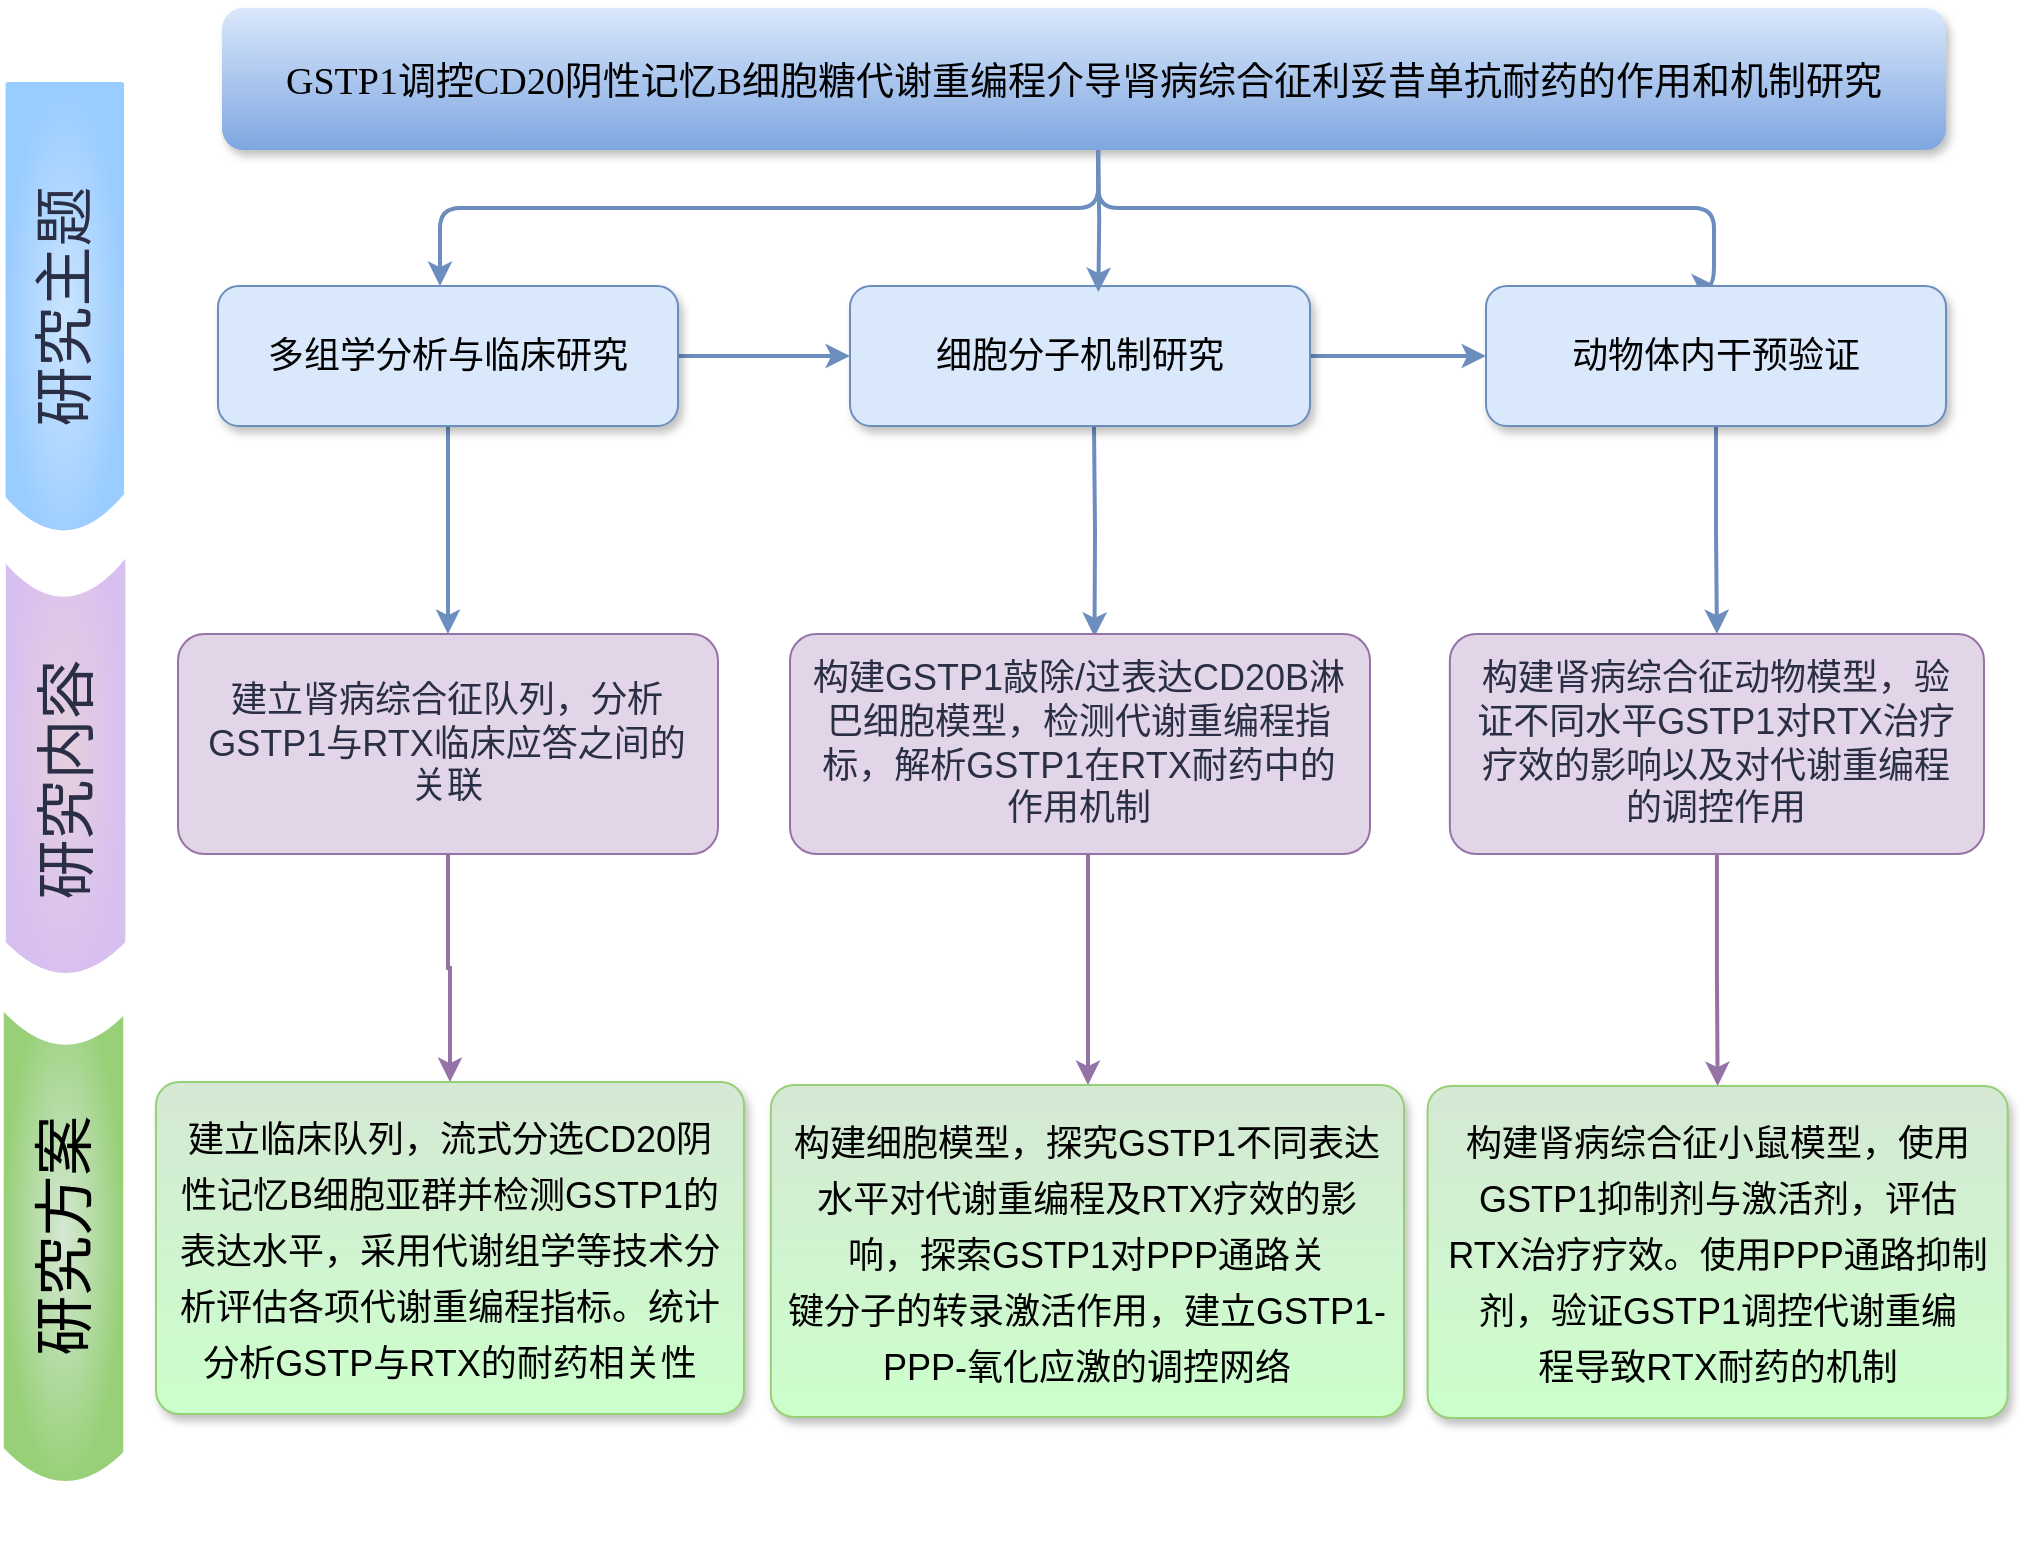 <mxfile version="28.0.4">
  <diagram name="Page-1" id="svj01RIcCxmg7rdHXN18">
    <mxGraphModel dx="1876" dy="2076" grid="1" gridSize="10" guides="1" tooltips="1" connect="1" arrows="1" fold="1" page="1" pageScale="1" pageWidth="1100" pageHeight="850" math="0" shadow="0">
      <root>
        <mxCell id="0" />
        <mxCell id="1" parent="0" />
        <mxCell id="ptJqO8vhbGqQZ9owbae6-35" value="&lt;div&gt;研究方案&lt;/div&gt;" style="text;html=1;align=center;verticalAlign=middle;whiteSpace=wrap;rounded=1;fontFamily=Helvetica;fontStyle=0;labelBackgroundColor=none;fontSize=30;rotation=-90;fillColor=#d5e8d4;strokeColor=none;arcSize=0;gradientDirection=radial;movable=1;resizable=1;rotatable=1;deletable=1;editable=1;locked=0;connectable=1;gradientColor=#97d077;" parent="1" vertex="1">
          <mxGeometry x="-40.9" y="-222.26" width="251.31" height="59.75" as="geometry" />
        </mxCell>
        <mxCell id="b4Hbfn-oNvd7kyvqAXfs-10" value="" style="group;align=left;" vertex="1" connectable="0" parent="1">
          <mxGeometry x="54.03" y="-555.345" width="63.49" height="267.695" as="geometry" />
        </mxCell>
        <mxCell id="ptJqO8vhbGqQZ9owbae6-3" value="&lt;div style=&quot;&quot;&gt;&lt;span style=&quot;background-color: transparent; caret-color: rgb(42, 47, 69); white-space-collapse: preserve;&quot;&gt;&lt;font color=&quot;#2a2f45&quot;&gt;     研究内容&lt;/font&gt;&lt;/span&gt;&lt;/div&gt;" style="text;html=1;align=left;verticalAlign=middle;whiteSpace=wrap;rounded=1;fontFamily=Helvetica;fontStyle=0;labelBackgroundColor=none;fontSize=30;rotation=-90;fillColor=#e6d0de;gradientColor=#D7C0F0;strokeColor=none;arcSize=0;gradientDirection=radial;movable=1;resizable=1;rotatable=1;deletable=1;editable=1;locked=0;connectable=1;" parent="b4Hbfn-oNvd7kyvqAXfs-10" vertex="1">
          <mxGeometry x="-87.73" y="89.605" width="238.96" height="59.75" as="geometry" />
        </mxCell>
        <mxCell id="b4Hbfn-oNvd7kyvqAXfs-9" value="" style="shape=dataStorage;whiteSpace=wrap;html=1;fixedSize=1;hachureGap=4;fontFamily=Architects Daughter;fontSource=https%3A%2F%2Ffonts.googleapis.com%2Fcss%3Ffamily%3DArchitects%2BDaughter;rotation=-90;strokeColor=none;size=17.375;" vertex="1" parent="b4Hbfn-oNvd7kyvqAXfs-10">
          <mxGeometry x="5.145" y="209.35" width="53.2" height="63.49" as="geometry" />
        </mxCell>
        <mxCell id="b4Hbfn-oNvd7kyvqAXfs-7" style="edgeStyle=orthogonalEdgeStyle;rounded=0;orthogonalLoop=1;jettySize=auto;html=1;entryX=0;entryY=0.5;entryDx=0;entryDy=0;strokeWidth=2;fillColor=#dae8fc;strokeColor=#6c8ebf;" edge="1" parent="1" source="xQaR5TmQwk8ptoz9tuNs-21" target="b4Hbfn-oNvd7kyvqAXfs-4">
          <mxGeometry relative="1" as="geometry" />
        </mxCell>
        <mxCell id="b4Hbfn-oNvd7kyvqAXfs-18" style="edgeStyle=orthogonalEdgeStyle;rounded=0;orthogonalLoop=1;jettySize=auto;html=1;fillColor=#dae8fc;strokeColor=#6c8ebf;strokeWidth=2;" edge="1" parent="1" source="xQaR5TmQwk8ptoz9tuNs-21" target="b4Hbfn-oNvd7kyvqAXfs-12">
          <mxGeometry relative="1" as="geometry" />
        </mxCell>
        <mxCell id="xQaR5TmQwk8ptoz9tuNs-21" value="多组学分析与临床研究" style="rounded=1;whiteSpace=wrap;html=1;fontSize=18;glass=0;strokeWidth=1;shadow=1;fillColor=#dae8fc;strokeColor=#6c8ebf;align=center;spacing=23;movable=1;resizable=1;rotatable=1;deletable=1;editable=1;locked=0;connectable=1;fontStyle=0" parent="1" vertex="1">
          <mxGeometry x="162" y="-667" width="230" height="70" as="geometry" />
        </mxCell>
        <mxCell id="xQaR5TmQwk8ptoz9tuNs-38" value="&lt;p style=&quot;margin: 0px; font-variant-numeric: normal; font-variant-east-asian: normal; font-variant-alternates: normal; font-size-adjust: none; font-kerning: auto; font-optical-sizing: auto; font-feature-settings: normal; font-variation-settings: normal; font-variant-position: normal; font-variant-emoji: normal; font-stretch: normal; line-height: normal;&quot; class=&quot;p1&quot;&gt;&lt;font face=&quot;Helvetica&quot;&gt;建立临床队列，流式分选CD20阴性记忆B细胞&lt;/font&gt;&lt;span style=&quot;font-family: Helvetica; background-color: transparent; color: light-dark(rgb(0, 0, 0), rgb(255, 255, 255));&quot;&gt;亚群并检测GSTP1的表达水平，采用代谢组学等技术分析评估各项代谢重编程指标。统计分析GSTP与RTX的耐药相关性&lt;/span&gt;&lt;/p&gt;" style="rounded=1;whiteSpace=wrap;html=1;hachureGap=4;fontFamily=Architects Daughter;fontSource=https%3A%2F%2Ffonts.googleapis.com%2Fcss%3Ffamily%3DArchitects%2BDaughter;fillColor=#d5e8d4;gradientColor=#CCFFCC;strokeColor=#97D077;spacing=10;shadow=1;fontSize=18;movable=1;resizable=1;rotatable=1;deletable=1;editable=1;locked=0;connectable=1;align=center;arcSize=7;" parent="1" vertex="1">
          <mxGeometry x="131" y="-269" width="294" height="166" as="geometry" />
        </mxCell>
        <mxCell id="b4Hbfn-oNvd7kyvqAXfs-1" style="edgeStyle=orthogonalEdgeStyle;rounded=1;orthogonalLoop=1;jettySize=auto;html=1;curved=0;fillColor=#dae8fc;strokeColor=#6c8ebf;strokeWidth=2;" edge="1" parent="1" target="xQaR5TmQwk8ptoz9tuNs-21">
          <mxGeometry relative="1" as="geometry">
            <mxPoint x="602.077" y="-735" as="sourcePoint" />
            <Array as="points">
              <mxPoint x="602" y="-706" />
              <mxPoint x="273" y="-706" />
            </Array>
          </mxGeometry>
        </mxCell>
        <mxCell id="b4Hbfn-oNvd7kyvqAXfs-3" style="edgeStyle=orthogonalEdgeStyle;rounded=1;orthogonalLoop=1;jettySize=auto;html=1;entryX=0.5;entryY=0;entryDx=0;entryDy=0;curved=0;strokeWidth=2;fillColor=#dae8fc;strokeColor=#6c8ebf;" edge="1" parent="1" target="b4Hbfn-oNvd7kyvqAXfs-2">
          <mxGeometry relative="1" as="geometry">
            <mxPoint x="602.077" y="-735" as="sourcePoint" />
            <Array as="points">
              <mxPoint x="602" y="-706" />
              <mxPoint x="910" y="-706" />
            </Array>
          </mxGeometry>
        </mxCell>
        <mxCell id="ptJqO8vhbGqQZ9owbae6-60" value="&lt;font&gt;GSTP1调控CD20阴性记忆B细胞糖代谢重编程介导肾病综合征利妥昔单抗耐药的作用和机制研究&lt;/font&gt;" style="rounded=1;whiteSpace=wrap;html=1;fontSize=19;glass=0;strokeWidth=1;shadow=1;fillColor=#dae8fc;strokeColor=none;gradientColor=#7ea6e0;movable=1;resizable=1;rotatable=1;deletable=1;editable=1;locked=0;connectable=1;rotation=0;spacing=4;spacingTop=3;fontFamily=Times New Roman;" parent="1" vertex="1">
          <mxGeometry x="164" y="-806" width="862" height="71" as="geometry" />
        </mxCell>
        <mxCell id="b4Hbfn-oNvd7kyvqAXfs-16" style="edgeStyle=orthogonalEdgeStyle;rounded=0;orthogonalLoop=1;jettySize=auto;html=1;entryX=0.5;entryY=0;entryDx=0;entryDy=0;fillColor=#dae8fc;strokeColor=#6c8ebf;strokeWidth=2;" edge="1" parent="1" source="b4Hbfn-oNvd7kyvqAXfs-2" target="b4Hbfn-oNvd7kyvqAXfs-15">
          <mxGeometry relative="1" as="geometry" />
        </mxCell>
        <mxCell id="b4Hbfn-oNvd7kyvqAXfs-2" value="动物体内干预验证" style="rounded=1;whiteSpace=wrap;html=1;fontSize=18;glass=0;strokeWidth=1;shadow=1;fillColor=#dae8fc;strokeColor=#6c8ebf;align=center;spacing=23;movable=1;resizable=1;rotatable=1;deletable=1;editable=1;locked=0;connectable=1;" vertex="1" parent="1">
          <mxGeometry x="796" y="-667" width="230" height="70" as="geometry" />
        </mxCell>
        <mxCell id="b4Hbfn-oNvd7kyvqAXfs-8" style="edgeStyle=orthogonalEdgeStyle;rounded=0;orthogonalLoop=1;jettySize=auto;html=1;entryX=0;entryY=0.5;entryDx=0;entryDy=0;fillColor=#dae8fc;strokeColor=#6c8ebf;strokeWidth=2;" edge="1" parent="1" source="b4Hbfn-oNvd7kyvqAXfs-4" target="b4Hbfn-oNvd7kyvqAXfs-2">
          <mxGeometry relative="1" as="geometry" />
        </mxCell>
        <mxCell id="b4Hbfn-oNvd7kyvqAXfs-17" style="edgeStyle=orthogonalEdgeStyle;rounded=0;orthogonalLoop=1;jettySize=auto;html=1;fillColor=#dae8fc;strokeColor=#6c8ebf;strokeWidth=2;entryX=0.525;entryY=0.013;entryDx=0;entryDy=0;entryPerimeter=0;" edge="1" parent="1" target="b4Hbfn-oNvd7kyvqAXfs-14">
          <mxGeometry relative="1" as="geometry">
            <mxPoint x="600" y="-597" as="sourcePoint" />
            <mxPoint x="600" y="-446" as="targetPoint" />
          </mxGeometry>
        </mxCell>
        <mxCell id="b4Hbfn-oNvd7kyvqAXfs-4" value="细胞分子机制研究" style="rounded=1;whiteSpace=wrap;html=1;fontSize=18;glass=0;strokeWidth=1;shadow=1;fillColor=#dae8fc;strokeColor=#6c8ebf;align=center;spacing=23;movable=1;resizable=1;rotatable=1;deletable=1;editable=1;locked=0;connectable=1;" vertex="1" parent="1">
          <mxGeometry x="478" y="-667" width="230" height="70" as="geometry" />
        </mxCell>
        <mxCell id="b4Hbfn-oNvd7kyvqAXfs-5" style="edgeStyle=orthogonalEdgeStyle;rounded=0;orthogonalLoop=1;jettySize=auto;html=1;entryX=0.54;entryY=0.043;entryDx=0;entryDy=0;entryPerimeter=0;fillColor=#dae8fc;strokeColor=#6c8ebf;strokeWidth=2;" edge="1" parent="1" target="b4Hbfn-oNvd7kyvqAXfs-4">
          <mxGeometry relative="1" as="geometry">
            <mxPoint x="602.077" y="-735" as="sourcePoint" />
          </mxGeometry>
        </mxCell>
        <mxCell id="b4Hbfn-oNvd7kyvqAXfs-6" value="" style="group;fontSize=15;" vertex="1" connectable="0" parent="1">
          <mxGeometry x="53.015" y="-769" width="63.49" height="257.405" as="geometry" />
        </mxCell>
        <mxCell id="ptJqO8vhbGqQZ9owbae6-20" value="&lt;div&gt;&lt;font color=&quot;#2a2f45&quot;&gt;&lt;span style=&quot;caret-color: rgb(42, 47, 69); white-space-collapse: preserve;&quot;&gt;  研究主题&lt;/span&gt;&lt;/font&gt;&lt;/div&gt;" style="text;html=1;align=center;verticalAlign=middle;whiteSpace=wrap;rounded=1;fontFamily=Helvetica;fontStyle=0;labelBackgroundColor=none;fontSize=30;rotation=-90;fillColor=#CCE5FF;strokeColor=none;arcSize=2;gradientDirection=radial;movable=1;resizable=1;rotatable=1;deletable=1;editable=1;locked=0;connectable=1;gradientColor=#99CCFF;" parent="b4Hbfn-oNvd7kyvqAXfs-6" vertex="1">
          <mxGeometry x="-87.795" y="90.58" width="240.38" height="59.22" as="geometry" />
        </mxCell>
        <mxCell id="ptJqO8vhbGqQZ9owbae6-56" value="" style="shape=dataStorage;whiteSpace=wrap;html=1;fixedSize=1;hachureGap=4;fontFamily=Architects Daughter;fontSource=https%3A%2F%2Ffonts.googleapis.com%2Fcss%3Ffamily%3DArchitects%2BDaughter;rotation=-90;strokeColor=none;" parent="b4Hbfn-oNvd7kyvqAXfs-6" vertex="1">
          <mxGeometry x="5.145" y="199.06" width="53.2" height="63.49" as="geometry" />
        </mxCell>
        <mxCell id="b4Hbfn-oNvd7kyvqAXfs-24" style="edgeStyle=orthogonalEdgeStyle;rounded=0;orthogonalLoop=1;jettySize=auto;html=1;fillColor=#e1d5e7;strokeColor=#9673a6;strokeWidth=2;" edge="1" parent="1" source="b4Hbfn-oNvd7kyvqAXfs-12" target="xQaR5TmQwk8ptoz9tuNs-38">
          <mxGeometry relative="1" as="geometry" />
        </mxCell>
        <mxCell id="b4Hbfn-oNvd7kyvqAXfs-12" value="&lt;div style=&quot;&quot;&gt;&lt;span style=&quot;background-color: transparent; caret-color: rgb(42, 47, 69); white-space-collapse: preserve;&quot;&gt;&lt;font color=&quot;#2a2f45&quot;&gt;建立肾病综合征队列，分析GSTP1与RTX临床应答之间的关联&lt;/font&gt;&lt;/span&gt;&lt;/div&gt;" style="text;html=1;align=center;verticalAlign=middle;whiteSpace=wrap;rounded=1;fontFamily=Helvetica;fontStyle=0;labelBackgroundColor=none;fontSize=18;rotation=0;fillColor=#e1d5e7;strokeColor=#9673a6;arcSize=12;gradientDirection=radial;movable=1;resizable=1;rotatable=1;deletable=1;editable=1;locked=0;connectable=1;container=0;glass=0;fillStyle=auto;spacing=9;spacingTop=2;spacingRight=3;spacingBottom=2;spacingLeft=2;" vertex="1" parent="1">
          <mxGeometry x="142" y="-493" width="270" height="110" as="geometry" />
        </mxCell>
        <mxCell id="b4Hbfn-oNvd7kyvqAXfs-23" style="edgeStyle=orthogonalEdgeStyle;rounded=0;orthogonalLoop=1;jettySize=auto;html=1;fillColor=#e1d5e7;strokeColor=#9673a6;strokeWidth=2;" edge="1" parent="1" source="b4Hbfn-oNvd7kyvqAXfs-14" target="b4Hbfn-oNvd7kyvqAXfs-20">
          <mxGeometry relative="1" as="geometry">
            <Array as="points">
              <mxPoint x="597" y="-366" />
              <mxPoint x="597" y="-366" />
            </Array>
          </mxGeometry>
        </mxCell>
        <mxCell id="b4Hbfn-oNvd7kyvqAXfs-14" value="&lt;div style=&quot;&quot;&gt;&lt;font color=&quot;#2a2f45&quot;&gt;&lt;span style=&quot;caret-color: rgb(42, 47, 69); white-space-collapse: preserve;&quot;&gt;构建GSTP1敲除/过表达CD20B淋巴细胞模型，检测代谢重编程指标，解析GSTP1在RTX耐药中的作用机制&lt;/span&gt;&lt;/font&gt;&lt;/div&gt;" style="text;html=1;align=center;verticalAlign=middle;whiteSpace=wrap;rounded=1;fontFamily=Helvetica;fontStyle=0;labelBackgroundColor=none;fontSize=18;rotation=0;fillColor=#e1d5e7;strokeColor=#9673a6;arcSize=12;gradientDirection=radial;movable=1;resizable=1;rotatable=1;deletable=1;editable=1;locked=0;connectable=1;container=0;glass=0;fillStyle=auto;spacing=9;spacingTop=2;spacingRight=3;spacingBottom=2;spacingLeft=2;" vertex="1" parent="1">
          <mxGeometry x="448" y="-493" width="290" height="110" as="geometry" />
        </mxCell>
        <mxCell id="b4Hbfn-oNvd7kyvqAXfs-22" style="edgeStyle=orthogonalEdgeStyle;rounded=0;orthogonalLoop=1;jettySize=auto;html=1;entryX=0.5;entryY=0;entryDx=0;entryDy=0;fillColor=#e1d5e7;strokeColor=#9673a6;strokeWidth=2;" edge="1" parent="1" source="b4Hbfn-oNvd7kyvqAXfs-15" target="b4Hbfn-oNvd7kyvqAXfs-21">
          <mxGeometry relative="1" as="geometry" />
        </mxCell>
        <mxCell id="b4Hbfn-oNvd7kyvqAXfs-15" value="&lt;div style=&quot;&quot;&gt;&lt;span style=&quot;background-color: transparent; caret-color: rgb(42, 47, 69); white-space-collapse: preserve;&quot;&gt;&lt;font color=&quot;#2a2f45&quot;&gt;构建肾病综合征动物模型，验证不同水平GSTP1对RTX治疗疗效的影响以及对代谢重编程的调控作用&lt;/font&gt;&lt;/span&gt;&lt;/div&gt;" style="text;html=1;align=center;verticalAlign=middle;whiteSpace=wrap;rounded=1;fontFamily=Helvetica;fontStyle=0;labelBackgroundColor=none;fontSize=18;rotation=0;fillColor=#e1d5e7;strokeColor=#9673a6;arcSize=12;gradientDirection=radial;movable=1;resizable=1;rotatable=1;deletable=1;editable=1;locked=0;connectable=1;container=0;glass=0;fillStyle=auto;spacing=9;spacingTop=2;spacingRight=3;spacingBottom=2;spacingLeft=2;" vertex="1" parent="1">
          <mxGeometry x="777.93" y="-493" width="267.07" height="110" as="geometry" />
        </mxCell>
        <mxCell id="b4Hbfn-oNvd7kyvqAXfs-19" value="" style="shape=dataStorage;whiteSpace=wrap;html=1;fixedSize=1;hachureGap=4;fontFamily=Architects Daughter;fontSource=https%3A%2F%2Ffonts.googleapis.com%2Fcss%3Ffamily%3DArchitects%2BDaughter;rotation=-90;strokeColor=none;size=17.375;" vertex="1" parent="1">
          <mxGeometry x="59.175" y="-92.005" width="53.2" height="63.49" as="geometry" />
        </mxCell>
        <mxCell id="b4Hbfn-oNvd7kyvqAXfs-20" value="&lt;p style=&quot;margin: 0px; font-variant-numeric: normal; font-variant-east-asian: normal; font-variant-alternates: normal; font-size-adjust: none; font-kerning: auto; font-optical-sizing: auto; font-feature-settings: normal; font-variation-settings: normal; font-variant-position: normal; font-variant-emoji: normal; font-stretch: normal; line-height: normal;&quot; class=&quot;p1&quot;&gt;&lt;font face=&quot;Helvetica&quot;&gt;构建细胞模型，探究&lt;/font&gt;&lt;span style=&quot;font-family: Helvetica; background-color: transparent; color: light-dark(rgb(0, 0, 0), rgb(255, 255, 255));&quot;&gt;GSTP1不同表达水平对代谢重编程及RTX疗效的影响，探索&lt;/span&gt;&lt;span style=&quot;font-family: Helvetica; background-color: transparent; color: light-dark(rgb(0, 0, 0), rgb(255, 255, 255));&quot;&gt;GSTP1对PPP通路关&lt;/span&gt;&lt;/p&gt;&lt;p style=&quot;margin: 0px; font-variant-numeric: normal; font-variant-east-asian: normal; font-variant-alternates: normal; font-size-adjust: none; font-kerning: auto; font-optical-sizing: auto; font-feature-settings: normal; font-variation-settings: normal; font-variant-position: normal; font-variant-emoji: normal; font-stretch: normal; line-height: normal;&quot; class=&quot;p1&quot;&gt;&lt;font face=&quot;Helvetica&quot;&gt;键分子的转录激活作用，建立GSTP1-PPP-&lt;/font&gt;&lt;span style=&quot;font-family: Helvetica; background-color: transparent; color: light-dark(rgb(0, 0, 0), rgb(255, 255, 255));&quot;&gt;氧化应激的调控网络&lt;/span&gt;&lt;/p&gt;" style="rounded=1;whiteSpace=wrap;html=1;hachureGap=4;fontFamily=Architects Daughter;fontSource=https%3A%2F%2Ffonts.googleapis.com%2Fcss%3Ffamily%3DArchitects%2BDaughter;fillColor=#d5e8d4;gradientColor=#CCFFCC;strokeColor=#97D077;spacing=10;shadow=1;fontSize=18;movable=1;resizable=1;rotatable=1;deletable=1;editable=1;locked=0;connectable=1;align=center;arcSize=7;" vertex="1" parent="1">
          <mxGeometry x="438.44" y="-267.5" width="316.56" height="166" as="geometry" />
        </mxCell>
        <mxCell id="b4Hbfn-oNvd7kyvqAXfs-21" value="&lt;p style=&quot;margin: 0px; font-variant-numeric: normal; font-variant-east-asian: normal; font-variant-alternates: normal; font-size-adjust: none; font-kerning: auto; font-optical-sizing: auto; font-feature-settings: normal; font-variation-settings: normal; font-variant-position: normal; font-variant-emoji: normal; font-stretch: normal; line-height: normal;&quot; class=&quot;p1&quot;&gt;&lt;font face=&quot;Helvetica&quot;&gt;构建肾病综合征小鼠模型，使用GSTP1抑制剂与激活剂，评估RTX&lt;/font&gt;&lt;span style=&quot;font-family: Helvetica; background-color: transparent; color: light-dark(rgb(0, 0, 0), rgb(255, 255, 255));&quot;&gt;治疗疗效。使用PPP通路抑制剂，验证&lt;/span&gt;&lt;span style=&quot;font-family: Helvetica; background-color: transparent; color: light-dark(rgb(0, 0, 0), rgb(255, 255, 255));&quot;&gt;GSTP1调控代谢重编&lt;/span&gt;&lt;/p&gt;&lt;p style=&quot;margin: 0px; font-variant-numeric: normal; font-variant-east-asian: normal; font-variant-alternates: normal; font-size-adjust: none; font-kerning: auto; font-optical-sizing: auto; font-feature-settings: normal; font-variation-settings: normal; font-variant-position: normal; font-variant-emoji: normal; font-stretch: normal; line-height: normal;&quot; class=&quot;p1&quot;&gt;&lt;font face=&quot;Helvetica&quot;&gt;程导致RTX耐药的机制&lt;/font&gt;&lt;/p&gt;" style="rounded=1;whiteSpace=wrap;html=1;hachureGap=4;fontFamily=Architects Daughter;fontSource=https%3A%2F%2Ffonts.googleapis.com%2Fcss%3Ffamily%3DArchitects%2BDaughter;fillColor=#d5e8d4;gradientColor=#CCFFCC;strokeColor=#97D077;spacing=10;shadow=1;fontSize=18;movable=1;resizable=1;rotatable=1;deletable=1;editable=1;locked=0;connectable=1;align=center;arcSize=7;" vertex="1" parent="1">
          <mxGeometry x="766.82" y="-267" width="290" height="166" as="geometry" />
        </mxCell>
      </root>
    </mxGraphModel>
  </diagram>
</mxfile>
